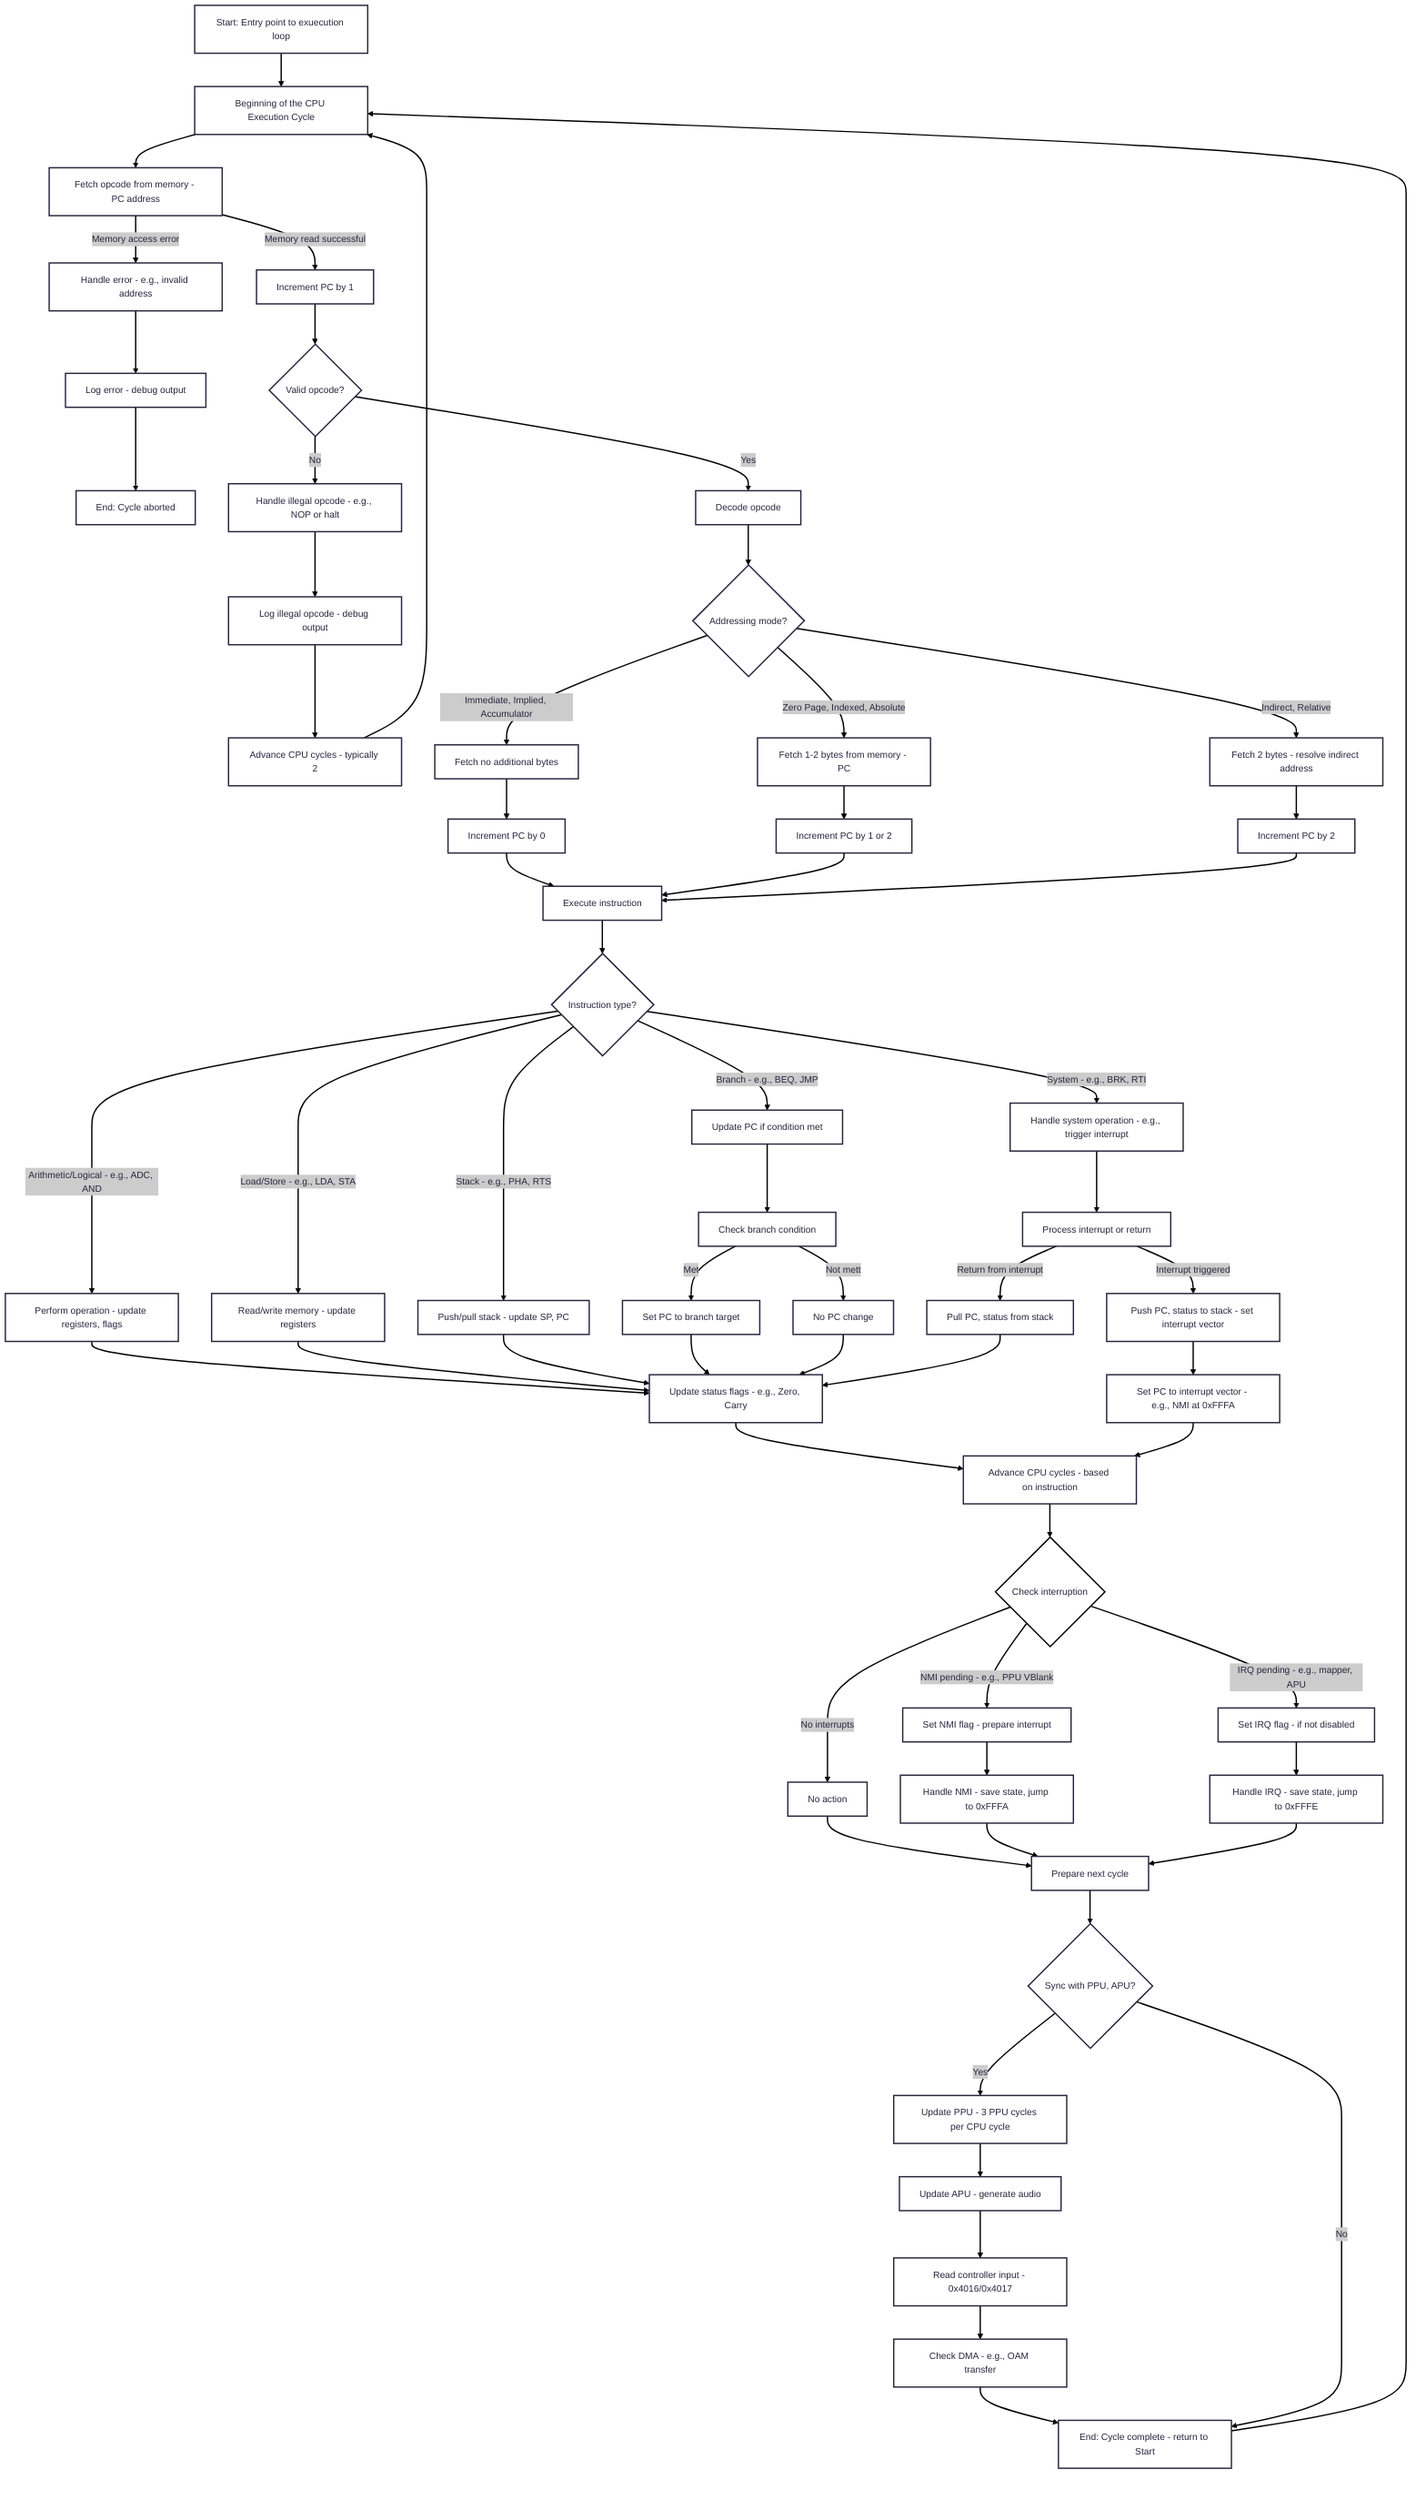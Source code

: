 ---
config:
  theme: redux
---
flowchart TD
    A1["Start: Entry point to exuecution loop"] --> A["Beginning of the CPU Execution Cycle"]
    A --> B["Fetch opcode from memory - PC address"]
    B -- Memory read successful --> C["Increment PC by 1"]
    B -- Memory access error --> D["Handle error - e.g., invalid address"]
    D --> E["Log error - debug output"]
    E --> F["End: Cycle aborted"]
    C --> G{"Valid opcode?"}
    G -- Yes --> H["Decode opcode"]
    G -- No --> I["Handle illegal opcode - e.g., NOP or halt"]
    I --> J["Log illegal opcode - debug output"]
    J --> K["Advance CPU cycles - typically 2"]
    K --> A
    H --> L{"Addressing mode?"}
    L -- Immediate, Implied, Accumulator --> M["Fetch no additional bytes"]
    L -- Zero Page, Indexed, Absolute --> N["Fetch 1-2 bytes from memory - PC"]
    L -- Indirect, Relative --> O["Fetch 2 bytes - resolve indirect address"]
    M --> P["Increment PC by 0"]
    N --> Q["Increment PC by 1 or 2"]
    O --> R["Increment PC by 2"]
    P --> S["Execute instruction"]
    Q --> S
    R --> S
    S --> T{"Instruction type?"}
    T -- "Arithmetic/Logical - e.g., ADC, AND" --> U["Perform operation - update registers, flags"]
    T -- "Load/Store - e.g., LDA, STA" --> V["Read/write memory - update registers"]
    T -- "Branch - e.g., BEQ, JMP" --> W["Update PC if condition met"]
    T -- "Stack - e.g., PHA, RTS" --> X["Push/pull stack - update SP, PC"]
    T -- "System - e.g., BRK, RTI" --> Y["Handle system operation - e.g., trigger interrupt"]
    U --> Z["Update status flags - e.g., Zero, Carry"]
    V --> Z
    W --> AA["Check branch condition"]
    X --> Z
    Y --> AB["Process interrupt or return"]
    AA -- Met --> AC["Set PC to branch target"]
    AA --  Not mett --> AD["No PC change"]
    AC --> Z
    AD --> Z
    AB -- Interrupt triggered --> AE["Push PC, status to stack - set interrupt vector"]
    AB -- Return from interrupt --> AF["Pull PC, status from stack"]
    AE --> AG["Set PC to interrupt vector - e.g., NMI at 0xFFFA"]
    AF --> Z
    Z --> AH["Advance CPU cycles - based on instruction"]
    AG --> AH
    AH --> AI{"Check interruption"}
    AI -- "NMI pending - e.g., PPU VBlank" --> AJ["Set NMI flag - prepare interrupt"]
    AI -- "IRQ pending - e.g., mapper, APU" --> AK["Set IRQ flag - if not disabled"]
    AI -- No interrupts --> AL["No action"]
    AJ --> AM["Handle NMI - save state, jump to 0xFFFA"]
    AK --> AN["Handle IRQ - save state, jump to 0xFFFE"]
    AL --> AO["Prepare next cycle"]
    AM --> AO
    AN --> AO
    AO --> AP{"Sync with PPU, APU?"}
    AP -- Yes --> AQ["Update PPU - 3 PPU cycles per CPU cycle"]
    AQ --> AR["Update APU - generate audio"]
    AR --> AS["Read controller input - 0x4016/0x4017"]
    AS --> AT["Check DMA - e.g., OAM transfer"]
    AT --> AU["End: Cycle complete - return to Start"]
    AP -- No --> AU
    AU --> A
    style AI stroke:#000000